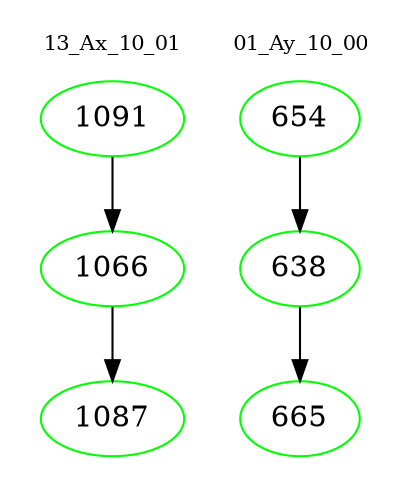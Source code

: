 digraph{
subgraph cluster_0 {
color = white
label = "13_Ax_10_01";
fontsize=10;
T0_1091 [label="1091", color="green"]
T0_1091 -> T0_1066 [color="black"]
T0_1066 [label="1066", color="green"]
T0_1066 -> T0_1087 [color="black"]
T0_1087 [label="1087", color="green"]
}
subgraph cluster_1 {
color = white
label = "01_Ay_10_00";
fontsize=10;
T1_654 [label="654", color="green"]
T1_654 -> T1_638 [color="black"]
T1_638 [label="638", color="green"]
T1_638 -> T1_665 [color="black"]
T1_665 [label="665", color="green"]
}
}
